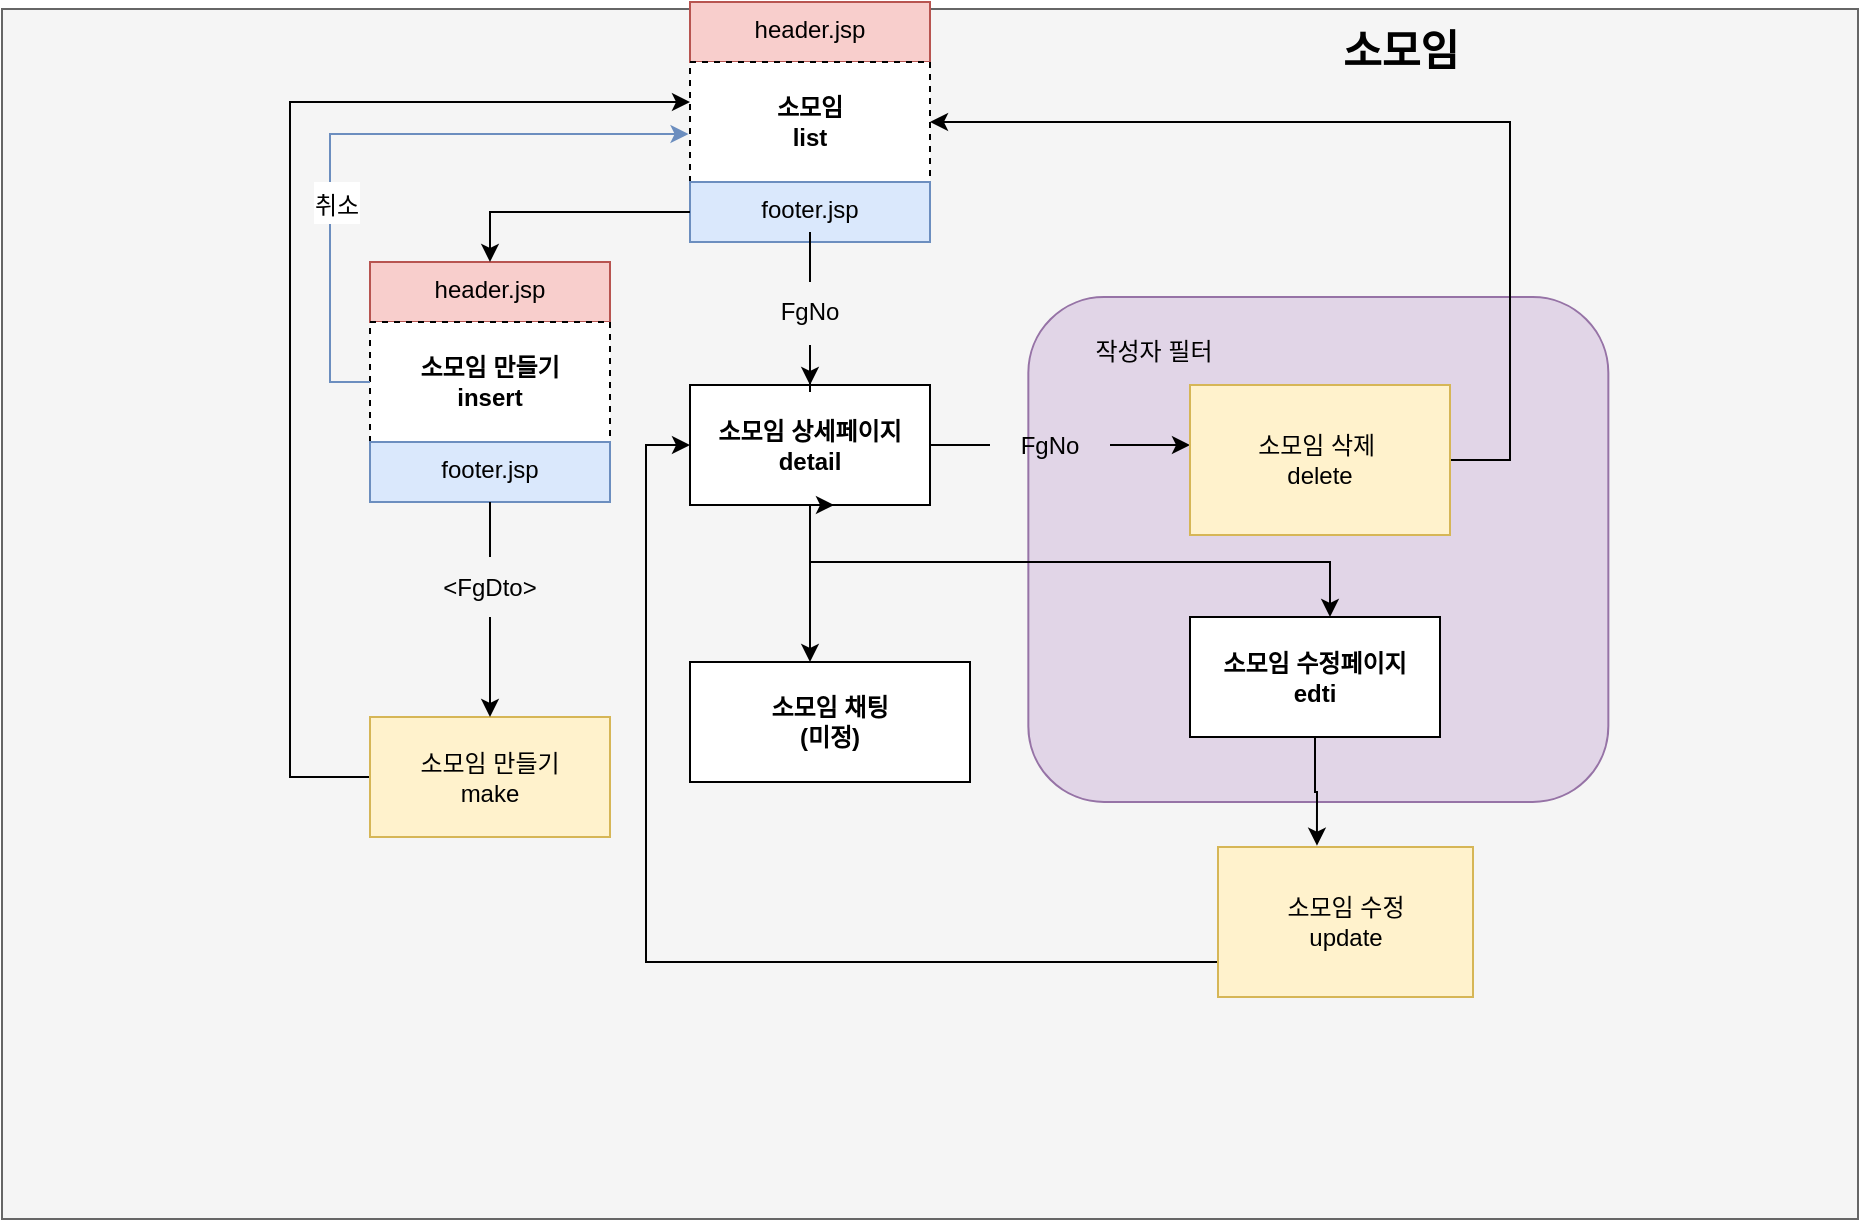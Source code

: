 <mxfile version="16.0.0" type="device"><diagram id="-l-5DbN29nzyXvRXqFh3" name="Page-1"><mxGraphModel dx="1673" dy="902" grid="1" gridSize="10" guides="1" tooltips="1" connect="1" arrows="1" fold="1" page="1" pageScale="1" pageWidth="827" pageHeight="1169" math="0" shadow="0"><root><mxCell id="0"/><mxCell id="1" parent="0"/><mxCell id="a5VSxTHChCPLXD4fseLR-1" value="" style="rounded=0;whiteSpace=wrap;html=1;fillColor=#f5f5f5;fontColor=#333333;strokeColor=#666666;" vertex="1" parent="1"><mxGeometry x="480" y="227.5" width="928" height="605" as="geometry"/></mxCell><mxCell id="a5VSxTHChCPLXD4fseLR-2" value="" style="group" vertex="1" connectable="0" parent="1"><mxGeometry x="994" y="371.5" width="290" height="252.5" as="geometry"/></mxCell><mxCell id="a5VSxTHChCPLXD4fseLR-3" value="" style="group" vertex="1" connectable="0" parent="a5VSxTHChCPLXD4fseLR-2"><mxGeometry x="-0.829" width="290" height="252.5" as="geometry"/></mxCell><mxCell id="a5VSxTHChCPLXD4fseLR-4" value="" style="rounded=1;whiteSpace=wrap;html=1;fillColor=#e1d5e7;strokeColor=#9673a6;" vertex="1" parent="a5VSxTHChCPLXD4fseLR-3"><mxGeometry width="290" height="252.5" as="geometry"/></mxCell><mxCell id="a5VSxTHChCPLXD4fseLR-5" value="작성자 필터" style="text;html=1;strokeColor=none;fillColor=none;align=center;verticalAlign=middle;whiteSpace=wrap;rounded=0;" vertex="1" parent="a5VSxTHChCPLXD4fseLR-3"><mxGeometry x="25.69" y="13.56" width="74.31" height="28.06" as="geometry"/></mxCell><mxCell id="a5VSxTHChCPLXD4fseLR-6" style="edgeStyle=orthogonalEdgeStyle;rounded=0;orthogonalLoop=1;jettySize=auto;html=1;" edge="1" parent="1" source="a5VSxTHChCPLXD4fseLR-7" target="a5VSxTHChCPLXD4fseLR-10"><mxGeometry relative="1" as="geometry"><Array as="points"><mxPoint x="624" y="612"/><mxPoint x="624" y="274"/></Array></mxGeometry></mxCell><mxCell id="a5VSxTHChCPLXD4fseLR-7" value="소모임 만들기&lt;br&gt;make" style="rounded=0;whiteSpace=wrap;html=1;fillColor=#fff2cc;strokeColor=#d6b656;" vertex="1" parent="1"><mxGeometry x="664" y="581.5" width="120" height="60" as="geometry"/></mxCell><mxCell id="a5VSxTHChCPLXD4fseLR-8" value="" style="group" vertex="1" connectable="0" parent="1"><mxGeometry x="824" y="224" width="120" height="120" as="geometry"/></mxCell><mxCell id="a5VSxTHChCPLXD4fseLR-9" value="header.jsp" style="whiteSpace=wrap;html=1;verticalAlign=top;fillColor=#f8cecc;strokeColor=#b85450;" vertex="1" parent="a5VSxTHChCPLXD4fseLR-8"><mxGeometry width="120" height="30" as="geometry"/></mxCell><mxCell id="a5VSxTHChCPLXD4fseLR-10" value="&lt;b&gt;소모임&lt;br&gt;list&lt;br&gt;&lt;/b&gt;" style="rounded=0;whiteSpace=wrap;html=1;align=center;fillColor=default;strokeColor=default;dashed=1;" vertex="1" parent="a5VSxTHChCPLXD4fseLR-8"><mxGeometry y="30" width="120" height="60" as="geometry"/></mxCell><mxCell id="a5VSxTHChCPLXD4fseLR-11" value="footer.jsp" style="whiteSpace=wrap;html=1;verticalAlign=top;fillColor=#dae8fc;strokeColor=#6c8ebf;" vertex="1" parent="a5VSxTHChCPLXD4fseLR-8"><mxGeometry y="90" width="120" height="30" as="geometry"/></mxCell><mxCell id="a5VSxTHChCPLXD4fseLR-12" value="&lt;b&gt;소모임 채팅&lt;br&gt;(미정)&lt;br&gt;&lt;/b&gt;" style="rounded=0;whiteSpace=wrap;html=1;" vertex="1" parent="1"><mxGeometry x="824" y="554" width="140" height="60" as="geometry"/></mxCell><mxCell id="a5VSxTHChCPLXD4fseLR-13" style="edgeStyle=orthogonalEdgeStyle;rounded=0;orthogonalLoop=1;jettySize=auto;html=1;startArrow=none;" edge="1" parent="1" source="a5VSxTHChCPLXD4fseLR-26" target="a5VSxTHChCPLXD4fseLR-20"><mxGeometry relative="1" as="geometry"><Array as="points"><mxPoint x="1054" y="446"/><mxPoint x="1054" y="446"/></Array></mxGeometry></mxCell><mxCell id="a5VSxTHChCPLXD4fseLR-14" style="edgeStyle=orthogonalEdgeStyle;rounded=0;orthogonalLoop=1;jettySize=auto;html=1;" edge="1" parent="1" source="a5VSxTHChCPLXD4fseLR-16" target="a5VSxTHChCPLXD4fseLR-12"><mxGeometry relative="1" as="geometry"><Array as="points"><mxPoint x="884" y="534"/><mxPoint x="884" y="534"/></Array></mxGeometry></mxCell><mxCell id="a5VSxTHChCPLXD4fseLR-15" style="edgeStyle=orthogonalEdgeStyle;rounded=0;orthogonalLoop=1;jettySize=auto;html=1;" edge="1" parent="1" source="a5VSxTHChCPLXD4fseLR-16" target="a5VSxTHChCPLXD4fseLR-18"><mxGeometry relative="1" as="geometry"><Array as="points"><mxPoint x="884" y="504"/><mxPoint x="1144" y="504"/></Array></mxGeometry></mxCell><mxCell id="a5VSxTHChCPLXD4fseLR-16" value="&lt;b&gt;소모임 상세페이지&lt;br&gt;detail&lt;br&gt;&lt;/b&gt;" style="rounded=0;whiteSpace=wrap;html=1;" vertex="1" parent="1"><mxGeometry x="824" y="415.5" width="120" height="60" as="geometry"/></mxCell><mxCell id="a5VSxTHChCPLXD4fseLR-17" style="edgeStyle=orthogonalEdgeStyle;rounded=0;orthogonalLoop=1;jettySize=auto;html=1;exitX=0.5;exitY=1;exitDx=0;exitDy=0;fontSize=12;entryX=0.388;entryY=-0.009;entryDx=0;entryDy=0;entryPerimeter=0;" edge="1" parent="1" source="a5VSxTHChCPLXD4fseLR-18" target="a5VSxTHChCPLXD4fseLR-22"><mxGeometry relative="1" as="geometry"><mxPoint x="1137" y="640" as="targetPoint"/></mxGeometry></mxCell><mxCell id="a5VSxTHChCPLXD4fseLR-18" value="&lt;b&gt;소모임 수정페이지&lt;br&gt;edti&lt;br&gt;&lt;/b&gt;" style="rounded=0;whiteSpace=wrap;html=1;" vertex="1" parent="1"><mxGeometry x="1074" y="531.5" width="125" height="60" as="geometry"/></mxCell><mxCell id="a5VSxTHChCPLXD4fseLR-19" style="edgeStyle=orthogonalEdgeStyle;rounded=0;orthogonalLoop=1;jettySize=auto;html=1;" edge="1" parent="1" source="a5VSxTHChCPLXD4fseLR-20" target="a5VSxTHChCPLXD4fseLR-10"><mxGeometry relative="1" as="geometry"><Array as="points"><mxPoint x="1234" y="453"/><mxPoint x="1234" y="284"/></Array></mxGeometry></mxCell><mxCell id="a5VSxTHChCPLXD4fseLR-20" value="소모임 삭제&amp;nbsp;&lt;br&gt;delete" style="rounded=0;whiteSpace=wrap;html=1;fillColor=#fff2cc;strokeColor=#d6b656;" vertex="1" parent="1"><mxGeometry x="1074" y="415.5" width="130" height="75" as="geometry"/></mxCell><mxCell id="a5VSxTHChCPLXD4fseLR-21" style="edgeStyle=orthogonalEdgeStyle;rounded=0;orthogonalLoop=1;jettySize=auto;html=1;entryX=0;entryY=0.5;entryDx=0;entryDy=0;" edge="1" parent="1" source="a5VSxTHChCPLXD4fseLR-22" target="a5VSxTHChCPLXD4fseLR-16"><mxGeometry relative="1" as="geometry"><Array as="points"><mxPoint x="802" y="704"/><mxPoint x="802" y="446"/></Array></mxGeometry></mxCell><mxCell id="a5VSxTHChCPLXD4fseLR-22" value="소모임 수정&lt;br&gt;update" style="rounded=0;whiteSpace=wrap;html=1;fillColor=#fff2cc;strokeColor=#d6b656;" vertex="1" parent="1"><mxGeometry x="1088" y="646.5" width="127.5" height="75" as="geometry"/></mxCell><mxCell id="a5VSxTHChCPLXD4fseLR-23" style="edgeStyle=orthogonalEdgeStyle;rounded=0;orthogonalLoop=1;jettySize=auto;html=1;startArrow=none;" edge="1" parent="1" source="a5VSxTHChCPLXD4fseLR-24" target="a5VSxTHChCPLXD4fseLR-16"><mxGeometry relative="1" as="geometry"/></mxCell><mxCell id="a5VSxTHChCPLXD4fseLR-24" value="FgNo" style="text;html=1;strokeColor=none;fillColor=none;align=center;verticalAlign=middle;whiteSpace=wrap;rounded=0;" vertex="1" parent="1"><mxGeometry x="859" y="359" width="50" height="40" as="geometry"/></mxCell><mxCell id="a5VSxTHChCPLXD4fseLR-25" value="" style="edgeStyle=orthogonalEdgeStyle;rounded=0;orthogonalLoop=1;jettySize=auto;html=1;endArrow=none;" edge="1" parent="1" source="a5VSxTHChCPLXD4fseLR-11" target="a5VSxTHChCPLXD4fseLR-24"><mxGeometry relative="1" as="geometry"><mxPoint x="884" y="344" as="sourcePoint"/><mxPoint x="884" y="404.5" as="targetPoint"/></mxGeometry></mxCell><mxCell id="a5VSxTHChCPLXD4fseLR-26" value="FgNo" style="text;html=1;strokeColor=none;fillColor=none;align=center;verticalAlign=middle;whiteSpace=wrap;rounded=0;" vertex="1" parent="1"><mxGeometry x="974" y="430.5" width="60" height="30" as="geometry"/></mxCell><mxCell id="a5VSxTHChCPLXD4fseLR-27" value="" style="edgeStyle=orthogonalEdgeStyle;rounded=0;orthogonalLoop=1;jettySize=auto;html=1;endArrow=none;" edge="1" parent="1" source="a5VSxTHChCPLXD4fseLR-16" target="a5VSxTHChCPLXD4fseLR-26"><mxGeometry relative="1" as="geometry"><mxPoint x="944" y="445.5" as="sourcePoint"/><mxPoint x="1194" y="464" as="targetPoint"/></mxGeometry></mxCell><mxCell id="a5VSxTHChCPLXD4fseLR-28" value="" style="group" vertex="1" connectable="0" parent="1"><mxGeometry x="664" y="354" width="120" height="120" as="geometry"/></mxCell><mxCell id="a5VSxTHChCPLXD4fseLR-29" value="header.jsp" style="whiteSpace=wrap;html=1;verticalAlign=top;fillColor=#f8cecc;strokeColor=#b85450;" vertex="1" parent="a5VSxTHChCPLXD4fseLR-28"><mxGeometry width="120" height="30" as="geometry"/></mxCell><mxCell id="a5VSxTHChCPLXD4fseLR-30" value="&lt;b&gt;소모임 만들기&lt;br&gt;&lt;/b&gt;&lt;b&gt;insert&lt;br&gt;&lt;/b&gt;" style="rounded=0;whiteSpace=wrap;html=1;align=center;fillColor=default;strokeColor=default;dashed=1;" vertex="1" parent="a5VSxTHChCPLXD4fseLR-28"><mxGeometry y="30" width="120" height="60" as="geometry"/></mxCell><mxCell id="a5VSxTHChCPLXD4fseLR-31" value="footer.jsp" style="whiteSpace=wrap;html=1;verticalAlign=top;fillColor=#dae8fc;strokeColor=#6c8ebf;" vertex="1" parent="a5VSxTHChCPLXD4fseLR-28"><mxGeometry y="90" width="120" height="30" as="geometry"/></mxCell><mxCell id="a5VSxTHChCPLXD4fseLR-32" style="edgeStyle=orthogonalEdgeStyle;rounded=0;orthogonalLoop=1;jettySize=auto;html=1;" edge="1" parent="1" source="a5VSxTHChCPLXD4fseLR-11" target="a5VSxTHChCPLXD4fseLR-29"><mxGeometry relative="1" as="geometry"><Array as="points"><mxPoint x="724" y="329"/></Array></mxGeometry></mxCell><mxCell id="a5VSxTHChCPLXD4fseLR-33" style="edgeStyle=orthogonalEdgeStyle;rounded=0;orthogonalLoop=1;jettySize=auto;html=1;startArrow=none;" edge="1" parent="1" source="a5VSxTHChCPLXD4fseLR-34" target="a5VSxTHChCPLXD4fseLR-7"><mxGeometry relative="1" as="geometry"/></mxCell><mxCell id="a5VSxTHChCPLXD4fseLR-34" value="&lt;span&gt;&amp;lt;FgDto&amp;gt;&lt;br&gt;&lt;/span&gt;" style="text;html=1;strokeColor=none;fillColor=none;align=center;verticalAlign=middle;whiteSpace=wrap;rounded=0;" vertex="1" parent="1"><mxGeometry x="669" y="501.5" width="110" height="30" as="geometry"/></mxCell><mxCell id="a5VSxTHChCPLXD4fseLR-35" value="" style="edgeStyle=orthogonalEdgeStyle;rounded=0;orthogonalLoop=1;jettySize=auto;html=1;endArrow=none;" edge="1" parent="1" source="a5VSxTHChCPLXD4fseLR-31" target="a5VSxTHChCPLXD4fseLR-34"><mxGeometry relative="1" as="geometry"><mxPoint x="724" y="474" as="sourcePoint"/><mxPoint x="724" y="581.5" as="targetPoint"/></mxGeometry></mxCell><mxCell id="a5VSxTHChCPLXD4fseLR-36" value="&lt;font color=&quot;#000000&quot;&gt;&lt;span style=&quot;font-size: 21px&quot;&gt;&lt;b&gt;소모임&lt;/b&gt;&lt;/span&gt;&lt;/font&gt;" style="text;html=1;strokeColor=none;fillColor=none;align=center;verticalAlign=middle;whiteSpace=wrap;rounded=0;fontColor=#FF6666;fontFamily=Nanum Myeongjo;fontSource=https%3A%2F%2Ffonts.googleapis.com%2Fcss%3Ffamily%3DNanum%2BMyeongjo;" vertex="1" parent="1"><mxGeometry x="1103.996" y="224.002" width="150.811" height="49.737" as="geometry"/></mxCell><mxCell id="a5VSxTHChCPLXD4fseLR-37" style="edgeStyle=orthogonalEdgeStyle;rounded=0;orthogonalLoop=1;jettySize=auto;html=1;exitX=0;exitY=0.5;exitDx=0;exitDy=0;entryX=-0.006;entryY=0.6;entryDx=0;entryDy=0;entryPerimeter=0;fontSize=18;fillColor=#dae8fc;strokeColor=#6c8ebf;" edge="1" parent="1" source="a5VSxTHChCPLXD4fseLR-30" target="a5VSxTHChCPLXD4fseLR-10"><mxGeometry relative="1" as="geometry"/></mxCell><mxCell id="a5VSxTHChCPLXD4fseLR-38" value="&lt;font style=&quot;font-size: 12px&quot;&gt;취소&lt;/font&gt;" style="edgeLabel;html=1;align=center;verticalAlign=middle;resizable=0;points=[];fontSize=18;" vertex="1" connectable="0" parent="a5VSxTHChCPLXD4fseLR-37"><mxGeometry x="-0.321" y="-3" relative="1" as="geometry"><mxPoint as="offset"/></mxGeometry></mxCell><mxCell id="a5VSxTHChCPLXD4fseLR-39" style="edgeStyle=orthogonalEdgeStyle;rounded=0;orthogonalLoop=1;jettySize=auto;html=1;exitX=0.5;exitY=1;exitDx=0;exitDy=0;entryX=0.6;entryY=1.008;entryDx=0;entryDy=0;entryPerimeter=0;" edge="1" parent="1" source="a5VSxTHChCPLXD4fseLR-16" target="a5VSxTHChCPLXD4fseLR-16"><mxGeometry relative="1" as="geometry"/></mxCell></root></mxGraphModel></diagram></mxfile>